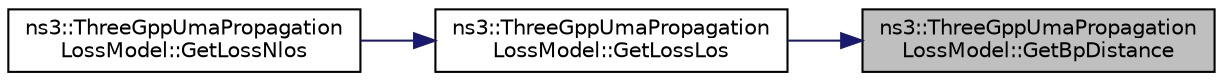 digraph "ns3::ThreeGppUmaPropagationLossModel::GetBpDistance"
{
 // LATEX_PDF_SIZE
  edge [fontname="Helvetica",fontsize="10",labelfontname="Helvetica",labelfontsize="10"];
  node [fontname="Helvetica",fontsize="10",shape=record];
  rankdir="RL";
  Node1 [label="ns3::ThreeGppUmaPropagation\lLossModel::GetBpDistance",height=0.2,width=0.4,color="black", fillcolor="grey75", style="filled", fontcolor="black",tooltip="Computes the breakpoint distance."];
  Node1 -> Node2 [dir="back",color="midnightblue",fontsize="10",style="solid",fontname="Helvetica"];
  Node2 [label="ns3::ThreeGppUmaPropagation\lLossModel::GetLossLos",height=0.2,width=0.4,color="black", fillcolor="white", style="filled",URL="$classns3_1_1_three_gpp_uma_propagation_loss_model.html#a30715d798c5f10a33eb8e32a2d4a4789",tooltip="Computes the pathloss between a and b considering that the line of sight is not obstructed."];
  Node2 -> Node3 [dir="back",color="midnightblue",fontsize="10",style="solid",fontname="Helvetica"];
  Node3 [label="ns3::ThreeGppUmaPropagation\lLossModel::GetLossNlos",height=0.2,width=0.4,color="black", fillcolor="white", style="filled",URL="$classns3_1_1_three_gpp_uma_propagation_loss_model.html#aa83002fbd3aa14b0b65d5c8efd9d1a87",tooltip="Computes the pathloss between a and b considering that the line of sight is obstructed."];
}
